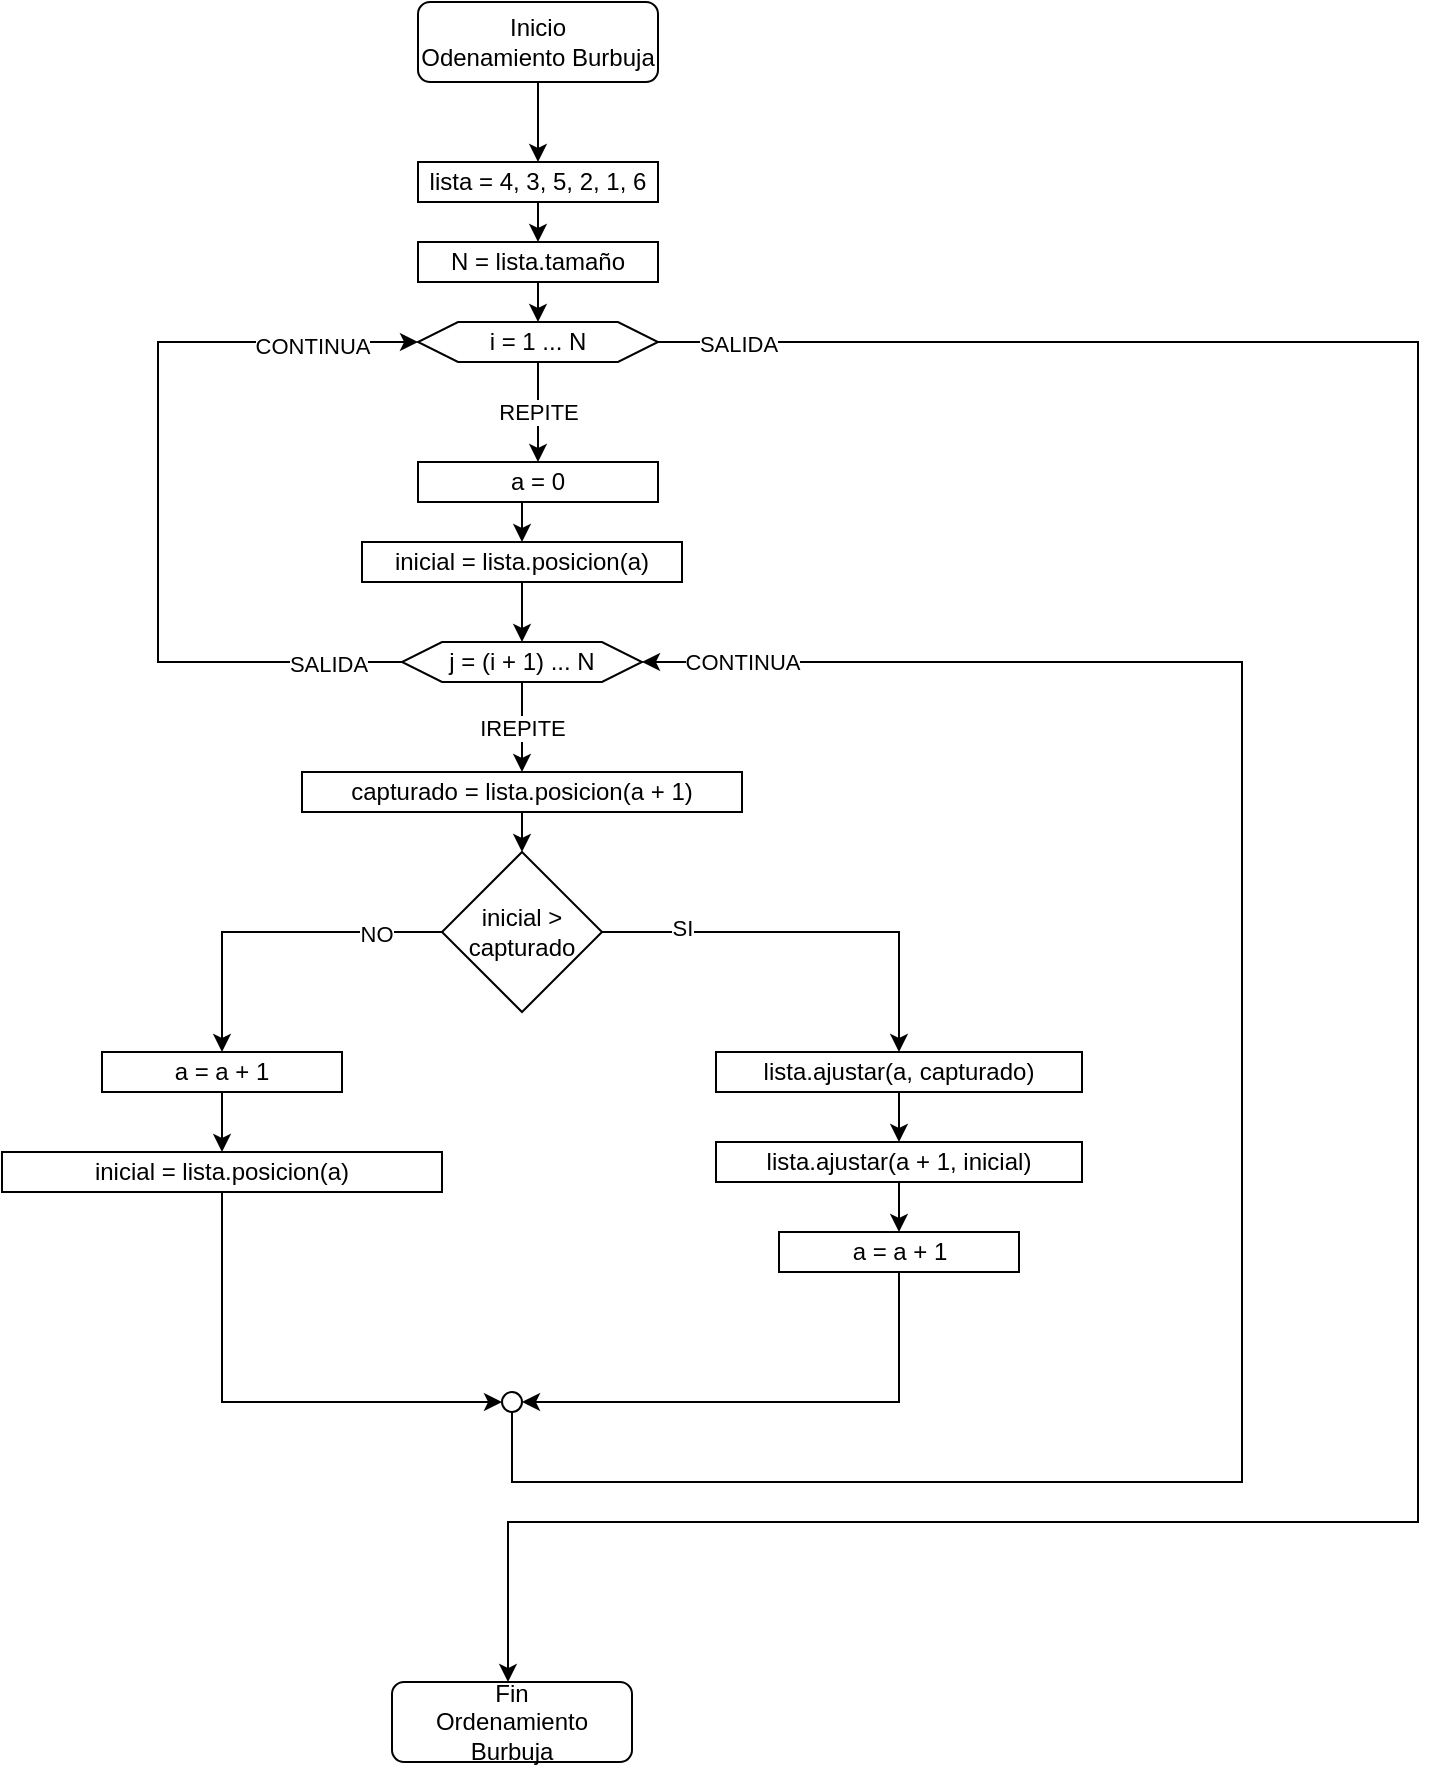 <mxfile version="15.5.4" type="github">
  <diagram id="C5RBs43oDa-KdzZeNtuy" name="Page-1">
    <mxGraphModel dx="1382" dy="805" grid="1" gridSize="10" guides="1" tooltips="1" connect="1" arrows="1" fold="1" page="1" pageScale="1" pageWidth="827" pageHeight="1169" math="0" shadow="0">
      <root>
        <mxCell id="WIyWlLk6GJQsqaUBKTNV-0" />
        <mxCell id="WIyWlLk6GJQsqaUBKTNV-1" parent="WIyWlLk6GJQsqaUBKTNV-0" />
        <mxCell id="qFZis3Wx3145tV4ZhqL6-2" style="edgeStyle=orthogonalEdgeStyle;rounded=0;orthogonalLoop=1;jettySize=auto;html=1;exitX=0.5;exitY=1;exitDx=0;exitDy=0;" edge="1" parent="WIyWlLk6GJQsqaUBKTNV-1" source="WIyWlLk6GJQsqaUBKTNV-3" target="qFZis3Wx3145tV4ZhqL6-1">
          <mxGeometry relative="1" as="geometry" />
        </mxCell>
        <mxCell id="WIyWlLk6GJQsqaUBKTNV-3" value="Inicio &lt;br&gt;Odenamiento Burbuja" style="rounded=1;whiteSpace=wrap;html=1;fontSize=12;glass=0;strokeWidth=1;shadow=0;" parent="WIyWlLk6GJQsqaUBKTNV-1" vertex="1">
          <mxGeometry x="268" y="90" width="120" height="40" as="geometry" />
        </mxCell>
        <mxCell id="WIyWlLk6GJQsqaUBKTNV-11" value="Fin&lt;br&gt;Ordenamiento Burbuja" style="rounded=1;whiteSpace=wrap;html=1;fontSize=12;glass=0;strokeWidth=1;shadow=0;" parent="WIyWlLk6GJQsqaUBKTNV-1" vertex="1">
          <mxGeometry x="255" y="930" width="120" height="40" as="geometry" />
        </mxCell>
        <mxCell id="qFZis3Wx3145tV4ZhqL6-4" style="edgeStyle=orthogonalEdgeStyle;rounded=0;orthogonalLoop=1;jettySize=auto;html=1;exitX=0.5;exitY=1;exitDx=0;exitDy=0;entryX=0.5;entryY=0;entryDx=0;entryDy=0;" edge="1" parent="WIyWlLk6GJQsqaUBKTNV-1" source="qFZis3Wx3145tV4ZhqL6-1" target="qFZis3Wx3145tV4ZhqL6-3">
          <mxGeometry relative="1" as="geometry" />
        </mxCell>
        <mxCell id="qFZis3Wx3145tV4ZhqL6-1" value="lista = 4, 3, 5, 2, 1, 6" style="rounded=0;whiteSpace=wrap;html=1;" vertex="1" parent="WIyWlLk6GJQsqaUBKTNV-1">
          <mxGeometry x="268" y="170" width="120" height="20" as="geometry" />
        </mxCell>
        <mxCell id="qFZis3Wx3145tV4ZhqL6-9" style="edgeStyle=orthogonalEdgeStyle;rounded=0;orthogonalLoop=1;jettySize=auto;html=1;exitX=0.5;exitY=1;exitDx=0;exitDy=0;entryX=0.5;entryY=0;entryDx=0;entryDy=0;" edge="1" parent="WIyWlLk6GJQsqaUBKTNV-1" source="qFZis3Wx3145tV4ZhqL6-3" target="qFZis3Wx3145tV4ZhqL6-5">
          <mxGeometry relative="1" as="geometry" />
        </mxCell>
        <mxCell id="qFZis3Wx3145tV4ZhqL6-3" value="N = lista.tamaño" style="rounded=0;whiteSpace=wrap;html=1;" vertex="1" parent="WIyWlLk6GJQsqaUBKTNV-1">
          <mxGeometry x="268" y="210" width="120" height="20" as="geometry" />
        </mxCell>
        <mxCell id="qFZis3Wx3145tV4ZhqL6-41" style="edgeStyle=orthogonalEdgeStyle;rounded=0;orthogonalLoop=1;jettySize=auto;html=1;exitX=1;exitY=0.5;exitDx=0;exitDy=0;" edge="1" parent="WIyWlLk6GJQsqaUBKTNV-1" source="qFZis3Wx3145tV4ZhqL6-5" target="WIyWlLk6GJQsqaUBKTNV-11">
          <mxGeometry relative="1" as="geometry">
            <mxPoint x="768" y="860" as="targetPoint" />
            <Array as="points">
              <mxPoint x="768" y="260" />
              <mxPoint x="768" y="850" />
              <mxPoint x="313" y="850" />
            </Array>
          </mxGeometry>
        </mxCell>
        <mxCell id="qFZis3Wx3145tV4ZhqL6-43" value="SALIDA" style="edgeLabel;html=1;align=center;verticalAlign=middle;resizable=0;points=[];" vertex="1" connectable="0" parent="qFZis3Wx3145tV4ZhqL6-41">
          <mxGeometry x="-0.947" y="-1" relative="1" as="geometry">
            <mxPoint as="offset" />
          </mxGeometry>
        </mxCell>
        <mxCell id="qFZis3Wx3145tV4ZhqL6-42" value="REPITE" style="edgeStyle=orthogonalEdgeStyle;rounded=0;orthogonalLoop=1;jettySize=auto;html=1;exitX=0.5;exitY=1;exitDx=0;exitDy=0;" edge="1" parent="WIyWlLk6GJQsqaUBKTNV-1" source="qFZis3Wx3145tV4ZhqL6-5" target="qFZis3Wx3145tV4ZhqL6-7">
          <mxGeometry relative="1" as="geometry" />
        </mxCell>
        <mxCell id="qFZis3Wx3145tV4ZhqL6-5" value="i = 1 ... N" style="shape=hexagon;perimeter=hexagonPerimeter2;whiteSpace=wrap;html=1;fixedSize=1;" vertex="1" parent="WIyWlLk6GJQsqaUBKTNV-1">
          <mxGeometry x="268" y="250" width="120" height="20" as="geometry" />
        </mxCell>
        <mxCell id="qFZis3Wx3145tV4ZhqL6-11" style="edgeStyle=orthogonalEdgeStyle;rounded=0;orthogonalLoop=1;jettySize=auto;html=1;exitX=0.5;exitY=1;exitDx=0;exitDy=0;entryX=0.5;entryY=0;entryDx=0;entryDy=0;" edge="1" parent="WIyWlLk6GJQsqaUBKTNV-1" source="qFZis3Wx3145tV4ZhqL6-7" target="qFZis3Wx3145tV4ZhqL6-8">
          <mxGeometry relative="1" as="geometry">
            <mxPoint x="320" y="340" as="sourcePoint" />
            <Array as="points">
              <mxPoint x="320" y="340" />
            </Array>
          </mxGeometry>
        </mxCell>
        <mxCell id="qFZis3Wx3145tV4ZhqL6-7" value="a = 0" style="rounded=0;whiteSpace=wrap;html=1;" vertex="1" parent="WIyWlLk6GJQsqaUBKTNV-1">
          <mxGeometry x="268" y="320" width="120" height="20" as="geometry" />
        </mxCell>
        <mxCell id="qFZis3Wx3145tV4ZhqL6-23" style="edgeStyle=orthogonalEdgeStyle;rounded=0;orthogonalLoop=1;jettySize=auto;html=1;exitX=0.5;exitY=1;exitDx=0;exitDy=0;" edge="1" parent="WIyWlLk6GJQsqaUBKTNV-1" source="qFZis3Wx3145tV4ZhqL6-8" target="qFZis3Wx3145tV4ZhqL6-12">
          <mxGeometry relative="1" as="geometry" />
        </mxCell>
        <mxCell id="qFZis3Wx3145tV4ZhqL6-8" value="inicial = lista.posicion(a)" style="rounded=0;whiteSpace=wrap;html=1;" vertex="1" parent="WIyWlLk6GJQsqaUBKTNV-1">
          <mxGeometry x="240" y="360" width="160" height="20" as="geometry" />
        </mxCell>
        <mxCell id="qFZis3Wx3145tV4ZhqL6-36" value="IREPITE" style="edgeStyle=orthogonalEdgeStyle;rounded=0;orthogonalLoop=1;jettySize=auto;html=1;exitX=0.5;exitY=1;exitDx=0;exitDy=0;" edge="1" parent="WIyWlLk6GJQsqaUBKTNV-1" source="qFZis3Wx3145tV4ZhqL6-12" target="qFZis3Wx3145tV4ZhqL6-13">
          <mxGeometry relative="1" as="geometry" />
        </mxCell>
        <mxCell id="qFZis3Wx3145tV4ZhqL6-40" style="edgeStyle=orthogonalEdgeStyle;rounded=0;orthogonalLoop=1;jettySize=auto;html=1;exitX=0;exitY=0.5;exitDx=0;exitDy=0;entryX=0;entryY=0.5;entryDx=0;entryDy=0;" edge="1" parent="WIyWlLk6GJQsqaUBKTNV-1" source="qFZis3Wx3145tV4ZhqL6-12" target="qFZis3Wx3145tV4ZhqL6-5">
          <mxGeometry relative="1" as="geometry">
            <Array as="points">
              <mxPoint x="138" y="420" />
              <mxPoint x="138" y="260" />
            </Array>
          </mxGeometry>
        </mxCell>
        <mxCell id="qFZis3Wx3145tV4ZhqL6-44" value="CONTINUA" style="edgeLabel;html=1;align=center;verticalAlign=middle;resizable=0;points=[];" vertex="1" connectable="0" parent="qFZis3Wx3145tV4ZhqL6-40">
          <mxGeometry x="0.741" y="-2" relative="1" as="geometry">
            <mxPoint as="offset" />
          </mxGeometry>
        </mxCell>
        <mxCell id="qFZis3Wx3145tV4ZhqL6-45" value="SALIDA" style="edgeLabel;html=1;align=center;verticalAlign=middle;resizable=0;points=[];" vertex="1" connectable="0" parent="qFZis3Wx3145tV4ZhqL6-40">
          <mxGeometry x="-0.82" y="1" relative="1" as="geometry">
            <mxPoint as="offset" />
          </mxGeometry>
        </mxCell>
        <mxCell id="qFZis3Wx3145tV4ZhqL6-12" value="j = (i + 1) ... N" style="shape=hexagon;perimeter=hexagonPerimeter2;whiteSpace=wrap;html=1;fixedSize=1;" vertex="1" parent="WIyWlLk6GJQsqaUBKTNV-1">
          <mxGeometry x="260" y="410" width="120" height="20" as="geometry" />
        </mxCell>
        <mxCell id="qFZis3Wx3145tV4ZhqL6-25" style="edgeStyle=orthogonalEdgeStyle;rounded=0;orthogonalLoop=1;jettySize=auto;html=1;exitX=0.5;exitY=1;exitDx=0;exitDy=0;entryX=0.5;entryY=0;entryDx=0;entryDy=0;" edge="1" parent="WIyWlLk6GJQsqaUBKTNV-1" source="qFZis3Wx3145tV4ZhqL6-13" target="qFZis3Wx3145tV4ZhqL6-14">
          <mxGeometry relative="1" as="geometry" />
        </mxCell>
        <mxCell id="qFZis3Wx3145tV4ZhqL6-13" value="capturado = lista.posicion(a + 1)" style="rounded=0;whiteSpace=wrap;html=1;" vertex="1" parent="WIyWlLk6GJQsqaUBKTNV-1">
          <mxGeometry x="210" y="475" width="220" height="20" as="geometry" />
        </mxCell>
        <mxCell id="qFZis3Wx3145tV4ZhqL6-26" style="edgeStyle=orthogonalEdgeStyle;rounded=0;orthogonalLoop=1;jettySize=auto;html=1;exitX=1;exitY=0.5;exitDx=0;exitDy=0;" edge="1" parent="WIyWlLk6GJQsqaUBKTNV-1" source="qFZis3Wx3145tV4ZhqL6-14" target="qFZis3Wx3145tV4ZhqL6-16">
          <mxGeometry relative="1" as="geometry" />
        </mxCell>
        <mxCell id="qFZis3Wx3145tV4ZhqL6-47" value="SI" style="edgeLabel;html=1;align=center;verticalAlign=middle;resizable=0;points=[];" vertex="1" connectable="0" parent="qFZis3Wx3145tV4ZhqL6-26">
          <mxGeometry x="-0.62" y="2" relative="1" as="geometry">
            <mxPoint as="offset" />
          </mxGeometry>
        </mxCell>
        <mxCell id="qFZis3Wx3145tV4ZhqL6-29" style="edgeStyle=orthogonalEdgeStyle;rounded=0;orthogonalLoop=1;jettySize=auto;html=1;exitX=0;exitY=0.5;exitDx=0;exitDy=0;" edge="1" parent="WIyWlLk6GJQsqaUBKTNV-1" source="qFZis3Wx3145tV4ZhqL6-14" target="qFZis3Wx3145tV4ZhqL6-20">
          <mxGeometry relative="1" as="geometry" />
        </mxCell>
        <mxCell id="qFZis3Wx3145tV4ZhqL6-48" value="NO" style="edgeLabel;html=1;align=center;verticalAlign=middle;resizable=0;points=[];" vertex="1" connectable="0" parent="qFZis3Wx3145tV4ZhqL6-29">
          <mxGeometry x="-0.604" y="1" relative="1" as="geometry">
            <mxPoint as="offset" />
          </mxGeometry>
        </mxCell>
        <mxCell id="qFZis3Wx3145tV4ZhqL6-14" value="inicial &amp;gt; capturado" style="rhombus;whiteSpace=wrap;html=1;" vertex="1" parent="WIyWlLk6GJQsqaUBKTNV-1">
          <mxGeometry x="280" y="515" width="80" height="80" as="geometry" />
        </mxCell>
        <mxCell id="qFZis3Wx3145tV4ZhqL6-27" style="edgeStyle=orthogonalEdgeStyle;rounded=0;orthogonalLoop=1;jettySize=auto;html=1;" edge="1" parent="WIyWlLk6GJQsqaUBKTNV-1" source="qFZis3Wx3145tV4ZhqL6-16" target="qFZis3Wx3145tV4ZhqL6-18">
          <mxGeometry relative="1" as="geometry" />
        </mxCell>
        <mxCell id="qFZis3Wx3145tV4ZhqL6-16" value="lista.ajustar(a, capturado)" style="rounded=0;whiteSpace=wrap;html=1;" vertex="1" parent="WIyWlLk6GJQsqaUBKTNV-1">
          <mxGeometry x="417" y="615" width="183" height="20" as="geometry" />
        </mxCell>
        <mxCell id="qFZis3Wx3145tV4ZhqL6-28" style="edgeStyle=orthogonalEdgeStyle;rounded=0;orthogonalLoop=1;jettySize=auto;html=1;" edge="1" parent="WIyWlLk6GJQsqaUBKTNV-1" source="qFZis3Wx3145tV4ZhqL6-18" target="qFZis3Wx3145tV4ZhqL6-19">
          <mxGeometry relative="1" as="geometry" />
        </mxCell>
        <mxCell id="qFZis3Wx3145tV4ZhqL6-18" value="lista.ajustar(a + 1, inicial)" style="rounded=0;whiteSpace=wrap;html=1;" vertex="1" parent="WIyWlLk6GJQsqaUBKTNV-1">
          <mxGeometry x="417" y="660" width="183" height="20" as="geometry" />
        </mxCell>
        <mxCell id="qFZis3Wx3145tV4ZhqL6-33" style="edgeStyle=orthogonalEdgeStyle;rounded=0;orthogonalLoop=1;jettySize=auto;html=1;entryX=1;entryY=0.5;entryDx=0;entryDy=0;" edge="1" parent="WIyWlLk6GJQsqaUBKTNV-1" source="qFZis3Wx3145tV4ZhqL6-19" target="qFZis3Wx3145tV4ZhqL6-31">
          <mxGeometry relative="1" as="geometry">
            <Array as="points">
              <mxPoint x="509" y="790" />
            </Array>
          </mxGeometry>
        </mxCell>
        <mxCell id="qFZis3Wx3145tV4ZhqL6-19" value="a = a + 1" style="rounded=0;whiteSpace=wrap;html=1;" vertex="1" parent="WIyWlLk6GJQsqaUBKTNV-1">
          <mxGeometry x="448.5" y="705" width="120" height="20" as="geometry" />
        </mxCell>
        <mxCell id="qFZis3Wx3145tV4ZhqL6-30" value="" style="edgeStyle=orthogonalEdgeStyle;rounded=0;orthogonalLoop=1;jettySize=auto;html=1;" edge="1" parent="WIyWlLk6GJQsqaUBKTNV-1" source="qFZis3Wx3145tV4ZhqL6-20" target="qFZis3Wx3145tV4ZhqL6-22">
          <mxGeometry relative="1" as="geometry" />
        </mxCell>
        <mxCell id="qFZis3Wx3145tV4ZhqL6-20" value="a = a + 1" style="rounded=0;whiteSpace=wrap;html=1;" vertex="1" parent="WIyWlLk6GJQsqaUBKTNV-1">
          <mxGeometry x="110" y="615" width="120" height="20" as="geometry" />
        </mxCell>
        <mxCell id="qFZis3Wx3145tV4ZhqL6-32" style="edgeStyle=orthogonalEdgeStyle;rounded=0;orthogonalLoop=1;jettySize=auto;html=1;exitX=0.5;exitY=1;exitDx=0;exitDy=0;entryX=0;entryY=0.5;entryDx=0;entryDy=0;" edge="1" parent="WIyWlLk6GJQsqaUBKTNV-1" source="qFZis3Wx3145tV4ZhqL6-22" target="qFZis3Wx3145tV4ZhqL6-31">
          <mxGeometry relative="1" as="geometry" />
        </mxCell>
        <mxCell id="qFZis3Wx3145tV4ZhqL6-22" value="inicial = lista.posicion(a)" style="rounded=0;whiteSpace=wrap;html=1;" vertex="1" parent="WIyWlLk6GJQsqaUBKTNV-1">
          <mxGeometry x="60" y="665" width="220" height="20" as="geometry" />
        </mxCell>
        <mxCell id="qFZis3Wx3145tV4ZhqL6-37" style="edgeStyle=orthogonalEdgeStyle;rounded=0;orthogonalLoop=1;jettySize=auto;html=1;entryX=1;entryY=0.5;entryDx=0;entryDy=0;exitX=0;exitY=1;exitDx=0;exitDy=0;" edge="1" parent="WIyWlLk6GJQsqaUBKTNV-1" source="qFZis3Wx3145tV4ZhqL6-31" target="qFZis3Wx3145tV4ZhqL6-12">
          <mxGeometry relative="1" as="geometry">
            <mxPoint x="315" y="820" as="sourcePoint" />
            <Array as="points">
              <mxPoint x="315" y="793" />
              <mxPoint x="315" y="830" />
              <mxPoint x="680" y="830" />
              <mxPoint x="680" y="420" />
            </Array>
          </mxGeometry>
        </mxCell>
        <mxCell id="qFZis3Wx3145tV4ZhqL6-46" value="CONTINUA" style="edgeLabel;html=1;align=center;verticalAlign=middle;resizable=0;points=[];" vertex="1" connectable="0" parent="qFZis3Wx3145tV4ZhqL6-37">
          <mxGeometry x="0.91" relative="1" as="geometry">
            <mxPoint as="offset" />
          </mxGeometry>
        </mxCell>
        <mxCell id="qFZis3Wx3145tV4ZhqL6-31" value="" style="ellipse;whiteSpace=wrap;html=1;aspect=fixed;" vertex="1" parent="WIyWlLk6GJQsqaUBKTNV-1">
          <mxGeometry x="310" y="785" width="10" height="10" as="geometry" />
        </mxCell>
      </root>
    </mxGraphModel>
  </diagram>
</mxfile>
